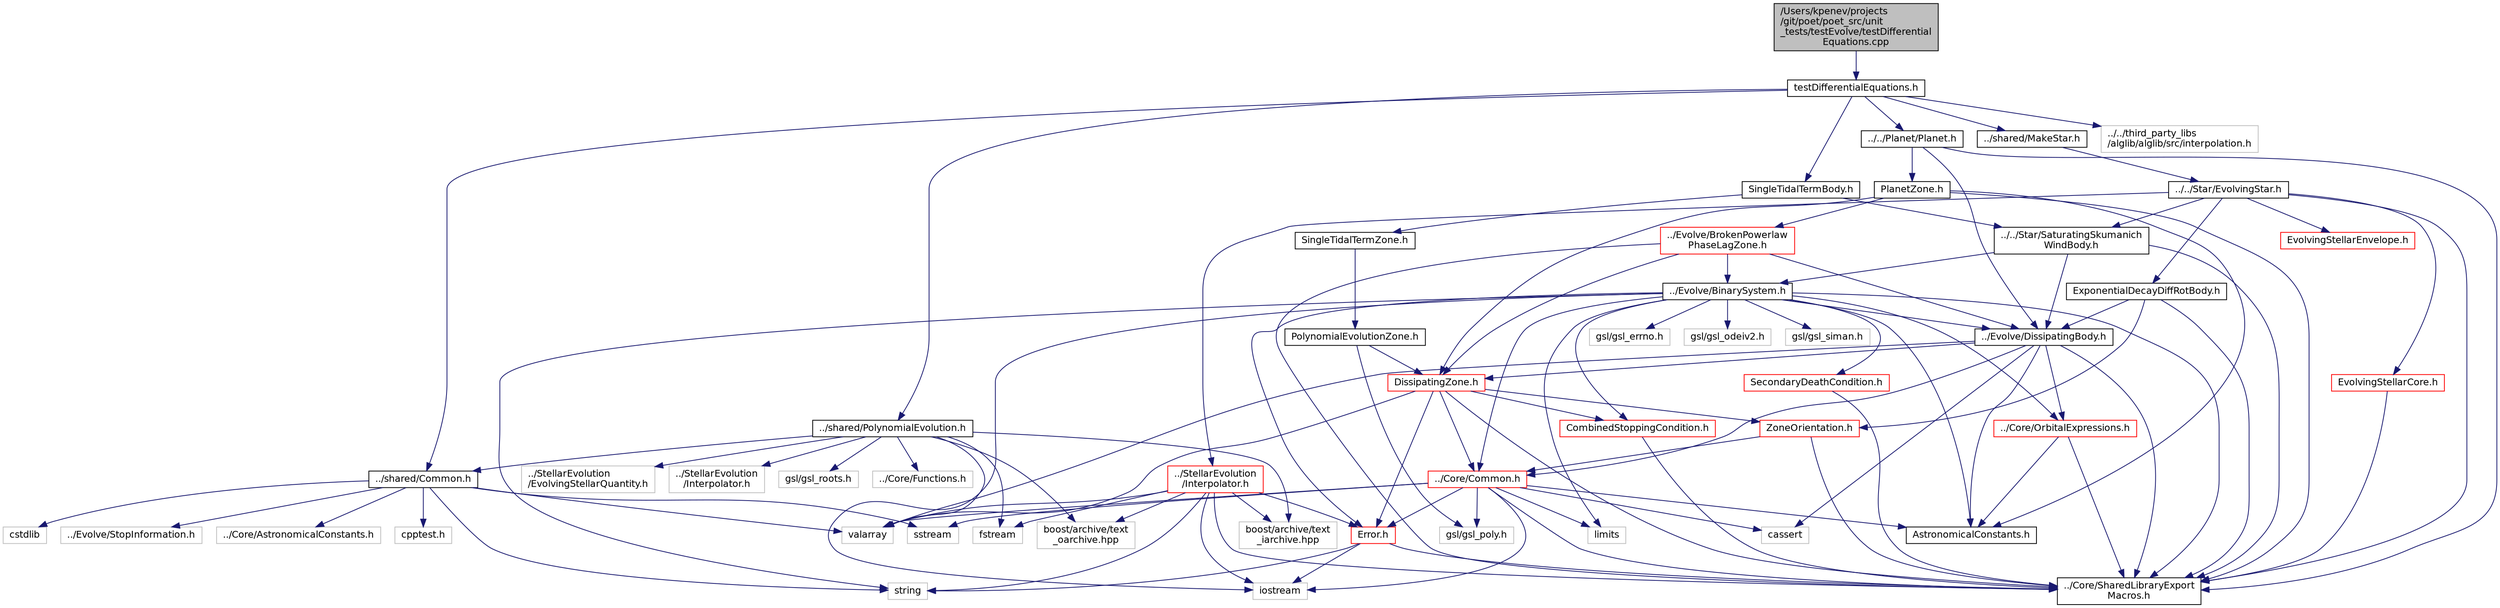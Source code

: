digraph "/Users/kpenev/projects/git/poet/poet_src/unit_tests/testEvolve/testDifferentialEquations.cpp"
{
 // INTERACTIVE_SVG=YES
  edge [fontname="Helvetica",fontsize="12",labelfontname="Helvetica",labelfontsize="12"];
  node [fontname="Helvetica",fontsize="12",shape=record];
  Node0 [label="/Users/kpenev/projects\l/git/poet/poet_src/unit\l_tests/testEvolve/testDifferential\lEquations.cpp",height=0.2,width=0.4,color="black", fillcolor="grey75", style="filled", fontcolor="black"];
  Node0 -> Node1 [color="midnightblue",fontsize="12",style="solid",fontname="Helvetica"];
  Node1 [label="testDifferentialEquations.h",height=0.2,width=0.4,color="black", fillcolor="white", style="filled",URL="$testDifferentialEquations_8h.html",tooltip="Unit tests that check the differential equations for eccentricity and semimajor against analytic expr..."];
  Node1 -> Node2 [color="midnightblue",fontsize="12",style="solid",fontname="Helvetica"];
  Node2 [label="SingleTidalTermBody.h",height=0.2,width=0.4,color="black", fillcolor="white", style="filled",URL="$SingleTidalTermBody_8h.html",tooltip="Declare a dissipative body class with a single SingleTidalTermZone. "];
  Node2 -> Node3 [color="midnightblue",fontsize="12",style="solid",fontname="Helvetica"];
  Node3 [label="../../Star/SaturatingSkumanich\lWindBody.h",height=0.2,width=0.4,color="black", fillcolor="white", style="filled",URL="$SaturatingSkumanichWindBody_8h.html",tooltip="Decrales a body subject to angular momentum loss . "];
  Node3 -> Node4 [color="midnightblue",fontsize="12",style="solid",fontname="Helvetica"];
  Node4 [label="../Core/SharedLibraryExport\lMacros.h",height=0.2,width=0.4,color="black", fillcolor="white", style="filled",URL="$SharedLibraryExportMacros_8h_source.html"];
  Node3 -> Node5 [color="midnightblue",fontsize="12",style="solid",fontname="Helvetica"];
  Node5 [label="../Evolve/DissipatingBody.h",height=0.2,width=0.4,color="black", fillcolor="white", style="filled",URL="$DissipatingBody_8h.html",tooltip="Declares the DissipatingBody class. "];
  Node5 -> Node4 [color="midnightblue",fontsize="12",style="solid",fontname="Helvetica"];
  Node5 -> Node6 [color="midnightblue",fontsize="12",style="solid",fontname="Helvetica"];
  Node6 [label="DissipatingZone.h",height=0.2,width=0.4,color="red", fillcolor="white", style="filled",URL="$DissipatingZone_8h.html",tooltip="Declares a class representing one zone of a body dissipative to tidal distortions. "];
  Node6 -> Node7 [color="midnightblue",fontsize="12",style="solid",fontname="Helvetica"];
  Node7 [label="ZoneOrientation.h",height=0.2,width=0.4,color="red", fillcolor="white", style="filled",URL="$ZoneOrientation_8h.html",tooltip="Declares a class for orientations of zones of DissipatingBody objects. "];
  Node7 -> Node4 [color="midnightblue",fontsize="12",style="solid",fontname="Helvetica"];
  Node7 -> Node11 [color="midnightblue",fontsize="12",style="solid",fontname="Helvetica"];
  Node11 [label="../Core/Common.h",height=0.2,width=0.4,color="red", fillcolor="white", style="filled",URL="$Core_2Common_8h.html",tooltip="Declaration of some general purpose utilities. "];
  Node11 -> Node13 [color="midnightblue",fontsize="12",style="solid",fontname="Helvetica"];
  Node13 [label="valarray",height=0.2,width=0.4,color="grey75", fillcolor="white", style="filled"];
  Node11 -> Node14 [color="midnightblue",fontsize="12",style="solid",fontname="Helvetica"];
  Node14 [label="limits",height=0.2,width=0.4,color="grey75", fillcolor="white", style="filled"];
  Node11 -> Node15 [color="midnightblue",fontsize="12",style="solid",fontname="Helvetica"];
  Node15 [label="sstream",height=0.2,width=0.4,color="grey75", fillcolor="white", style="filled"];
  Node11 -> Node16 [color="midnightblue",fontsize="12",style="solid",fontname="Helvetica"];
  Node16 [label="iostream",height=0.2,width=0.4,color="grey75", fillcolor="white", style="filled"];
  Node11 -> Node22 [color="midnightblue",fontsize="12",style="solid",fontname="Helvetica"];
  Node22 [label="gsl/gsl_poly.h",height=0.2,width=0.4,color="grey75", fillcolor="white", style="filled"];
  Node11 -> Node10 [color="midnightblue",fontsize="12",style="solid",fontname="Helvetica"];
  Node10 [label="cassert",height=0.2,width=0.4,color="grey75", fillcolor="white", style="filled"];
  Node11 -> Node4 [color="midnightblue",fontsize="12",style="solid",fontname="Helvetica"];
  Node11 -> Node23 [color="midnightblue",fontsize="12",style="solid",fontname="Helvetica"];
  Node23 [label="Error.h",height=0.2,width=0.4,color="red", fillcolor="white", style="filled",URL="$Error_8h.html",tooltip="Defines the exception hierarchy used by this code. "];
  Node23 -> Node4 [color="midnightblue",fontsize="12",style="solid",fontname="Helvetica"];
  Node23 -> Node16 [color="midnightblue",fontsize="12",style="solid",fontname="Helvetica"];
  Node23 -> Node25 [color="midnightblue",fontsize="12",style="solid",fontname="Helvetica"];
  Node25 [label="string",height=0.2,width=0.4,color="grey75", fillcolor="white", style="filled"];
  Node11 -> Node26 [color="midnightblue",fontsize="12",style="solid",fontname="Helvetica"];
  Node26 [label="AstronomicalConstants.h",height=0.2,width=0.4,color="black", fillcolor="white", style="filled",URL="$AstronomicalConstants_8h.html",tooltip="Defines various astronomical constants. "];
  Node6 -> Node4 [color="midnightblue",fontsize="12",style="solid",fontname="Helvetica"];
  Node6 -> Node23 [color="midnightblue",fontsize="12",style="solid",fontname="Helvetica"];
  Node6 -> Node37 [color="midnightblue",fontsize="12",style="solid",fontname="Helvetica"];
  Node37 [label="CombinedStoppingCondition.h",height=0.2,width=0.4,color="red", fillcolor="white", style="filled",URL="$CombinedStoppingCondition_8h.html",tooltip="Declares a class for a stopping condition that combines other stopping conditions. "];
  Node37 -> Node4 [color="midnightblue",fontsize="12",style="solid",fontname="Helvetica"];
  Node6 -> Node11 [color="midnightblue",fontsize="12",style="solid",fontname="Helvetica"];
  Node6 -> Node13 [color="midnightblue",fontsize="12",style="solid",fontname="Helvetica"];
  Node5 -> Node41 [color="midnightblue",fontsize="12",style="solid",fontname="Helvetica"];
  Node41 [label="../Core/OrbitalExpressions.h",height=0.2,width=0.4,color="red", fillcolor="white", style="filled",URL="$OrbitalExpressions_8h.html",tooltip="A collection of functions which calculate various quantities for two body orbits. ..."];
  Node41 -> Node4 [color="midnightblue",fontsize="12",style="solid",fontname="Helvetica"];
  Node41 -> Node26 [color="midnightblue",fontsize="12",style="solid",fontname="Helvetica"];
  Node5 -> Node26 [color="midnightblue",fontsize="12",style="solid",fontname="Helvetica"];
  Node5 -> Node11 [color="midnightblue",fontsize="12",style="solid",fontname="Helvetica"];
  Node5 -> Node13 [color="midnightblue",fontsize="12",style="solid",fontname="Helvetica"];
  Node5 -> Node10 [color="midnightblue",fontsize="12",style="solid",fontname="Helvetica"];
  Node3 -> Node42 [color="midnightblue",fontsize="12",style="solid",fontname="Helvetica"];
  Node42 [label="../Evolve/BinarySystem.h",height=0.2,width=0.4,color="black", fillcolor="white", style="filled",URL="$BinarySystem_8h.html",tooltip="Defines the BinarySystem class. "];
  Node42 -> Node4 [color="midnightblue",fontsize="12",style="solid",fontname="Helvetica"];
  Node42 -> Node5 [color="midnightblue",fontsize="12",style="solid",fontname="Helvetica"];
  Node42 -> Node37 [color="midnightblue",fontsize="12",style="solid",fontname="Helvetica"];
  Node42 -> Node43 [color="midnightblue",fontsize="12",style="solid",fontname="Helvetica"];
  Node43 [label="SecondaryDeathCondition.h",height=0.2,width=0.4,color="red", fillcolor="white", style="filled",URL="$SecondaryDeathCondition_8h.html",tooltip="Declares a stopping condition class monitoring for the death of the secondary object. "];
  Node43 -> Node4 [color="midnightblue",fontsize="12",style="solid",fontname="Helvetica"];
  Node42 -> Node26 [color="midnightblue",fontsize="12",style="solid",fontname="Helvetica"];
  Node42 -> Node11 [color="midnightblue",fontsize="12",style="solid",fontname="Helvetica"];
  Node42 -> Node41 [color="midnightblue",fontsize="12",style="solid",fontname="Helvetica"];
  Node42 -> Node23 [color="midnightblue",fontsize="12",style="solid",fontname="Helvetica"];
  Node42 -> Node44 [color="midnightblue",fontsize="12",style="solid",fontname="Helvetica"];
  Node44 [label="gsl/gsl_errno.h",height=0.2,width=0.4,color="grey75", fillcolor="white", style="filled"];
  Node42 -> Node45 [color="midnightblue",fontsize="12",style="solid",fontname="Helvetica"];
  Node45 [label="gsl/gsl_odeiv2.h",height=0.2,width=0.4,color="grey75", fillcolor="white", style="filled"];
  Node42 -> Node46 [color="midnightblue",fontsize="12",style="solid",fontname="Helvetica"];
  Node46 [label="gsl/gsl_siman.h",height=0.2,width=0.4,color="grey75", fillcolor="white", style="filled"];
  Node42 -> Node25 [color="midnightblue",fontsize="12",style="solid",fontname="Helvetica"];
  Node42 -> Node14 [color="midnightblue",fontsize="12",style="solid",fontname="Helvetica"];
  Node42 -> Node16 [color="midnightblue",fontsize="12",style="solid",fontname="Helvetica"];
  Node2 -> Node47 [color="midnightblue",fontsize="12",style="solid",fontname="Helvetica"];
  Node47 [label="SingleTidalTermZone.h",height=0.2,width=0.4,color="black", fillcolor="white", style="filled",URL="$SingleTidalTermZone_8h.html",tooltip="Declare a dissipative zone class with polynomial evolution with only a single tidel term having non-z..."];
  Node47 -> Node48 [color="midnightblue",fontsize="12",style="solid",fontname="Helvetica"];
  Node48 [label="PolynomialEvolutionZone.h",height=0.2,width=0.4,color="black", fillcolor="white", style="filled",URL="$PolynomialEvolutionZone_8h.html",tooltip="Declare a dissipative zone class where the mass and radius evolution are given by a polynomial..."];
  Node48 -> Node6 [color="midnightblue",fontsize="12",style="solid",fontname="Helvetica"];
  Node48 -> Node22 [color="midnightblue",fontsize="12",style="solid",fontname="Helvetica"];
  Node1 -> Node49 [color="midnightblue",fontsize="12",style="solid",fontname="Helvetica"];
  Node49 [label="../shared/Common.h",height=0.2,width=0.4,color="black", fillcolor="white", style="filled",URL="$unit__tests_2shared_2Common_8h.html",tooltip="Functions and classes of general use for all unit tests. "];
  Node49 -> Node50 [color="midnightblue",fontsize="12",style="solid",fontname="Helvetica"];
  Node50 [label="../Evolve/StopInformation.h",height=0.2,width=0.4,color="grey75", fillcolor="white", style="filled"];
  Node49 -> Node51 [color="midnightblue",fontsize="12",style="solid",fontname="Helvetica"];
  Node51 [label="../Core/AstronomicalConstants.h",height=0.2,width=0.4,color="grey75", fillcolor="white", style="filled"];
  Node49 -> Node52 [color="midnightblue",fontsize="12",style="solid",fontname="Helvetica"];
  Node52 [label="cpptest.h",height=0.2,width=0.4,color="grey75", fillcolor="white", style="filled"];
  Node49 -> Node13 [color="midnightblue",fontsize="12",style="solid",fontname="Helvetica"];
  Node49 -> Node15 [color="midnightblue",fontsize="12",style="solid",fontname="Helvetica"];
  Node49 -> Node53 [color="midnightblue",fontsize="12",style="solid",fontname="Helvetica"];
  Node53 [label="cstdlib",height=0.2,width=0.4,color="grey75", fillcolor="white", style="filled"];
  Node49 -> Node25 [color="midnightblue",fontsize="12",style="solid",fontname="Helvetica"];
  Node1 -> Node54 [color="midnightblue",fontsize="12",style="solid",fontname="Helvetica"];
  Node54 [label="../shared/PolynomialEvolution.h",height=0.2,width=0.4,color="black", fillcolor="white", style="filled",URL="$PolynomialEvolution_8h_source.html"];
  Node54 -> Node55 [color="midnightblue",fontsize="12",style="solid",fontname="Helvetica"];
  Node55 [label="../Core/Functions.h",height=0.2,width=0.4,color="grey75", fillcolor="white", style="filled"];
  Node54 -> Node56 [color="midnightblue",fontsize="12",style="solid",fontname="Helvetica"];
  Node56 [label="../StellarEvolution\l/EvolvingStellarQuantity.h",height=0.2,width=0.4,color="grey75", fillcolor="white", style="filled"];
  Node54 -> Node57 [color="midnightblue",fontsize="12",style="solid",fontname="Helvetica"];
  Node57 [label="../StellarEvolution\l/Interpolator.h",height=0.2,width=0.4,color="grey75", fillcolor="white", style="filled"];
  Node54 -> Node49 [color="midnightblue",fontsize="12",style="solid",fontname="Helvetica"];
  Node54 -> Node13 [color="midnightblue",fontsize="12",style="solid",fontname="Helvetica"];
  Node54 -> Node58 [color="midnightblue",fontsize="12",style="solid",fontname="Helvetica"];
  Node58 [label="gsl/gsl_roots.h",height=0.2,width=0.4,color="grey75", fillcolor="white", style="filled"];
  Node54 -> Node33 [color="midnightblue",fontsize="12",style="solid",fontname="Helvetica"];
  Node33 [label="fstream",height=0.2,width=0.4,color="grey75", fillcolor="white", style="filled"];
  Node54 -> Node59 [color="midnightblue",fontsize="12",style="solid",fontname="Helvetica"];
  Node59 [label="boost/archive/text\l_oarchive.hpp",height=0.2,width=0.4,color="grey75", fillcolor="white", style="filled"];
  Node54 -> Node60 [color="midnightblue",fontsize="12",style="solid",fontname="Helvetica"];
  Node60 [label="boost/archive/text\l_iarchive.hpp",height=0.2,width=0.4,color="grey75", fillcolor="white", style="filled"];
  Node1 -> Node61 [color="midnightblue",fontsize="12",style="solid",fontname="Helvetica"];
  Node61 [label="../shared/MakeStar.h",height=0.2,width=0.4,color="black", fillcolor="white", style="filled",URL="$MakeStar_8h.html",tooltip="Declares functions for creating stars used by unit tests. "];
  Node61 -> Node62 [color="midnightblue",fontsize="12",style="solid",fontname="Helvetica"];
  Node62 [label="../../Star/EvolvingStar.h",height=0.2,width=0.4,color="black", fillcolor="white", style="filled",URL="$EvolvingStar_8h.html",tooltip="Declares the class for stars that user pre-tabulated stellar evolution tracks. "];
  Node62 -> Node4 [color="midnightblue",fontsize="12",style="solid",fontname="Helvetica"];
  Node62 -> Node3 [color="midnightblue",fontsize="12",style="solid",fontname="Helvetica"];
  Node62 -> Node63 [color="midnightblue",fontsize="12",style="solid",fontname="Helvetica"];
  Node63 [label="ExponentialDecayDiffRotBody.h",height=0.2,width=0.4,color="black", fillcolor="white", style="filled",URL="$ExponentialDecayDiffRotBody_8h.html",tooltip="Declares a DissipatingBody with exponentially decaying differential rotation coupling. "];
  Node63 -> Node4 [color="midnightblue",fontsize="12",style="solid",fontname="Helvetica"];
  Node63 -> Node5 [color="midnightblue",fontsize="12",style="solid",fontname="Helvetica"];
  Node63 -> Node7 [color="midnightblue",fontsize="12",style="solid",fontname="Helvetica"];
  Node62 -> Node64 [color="midnightblue",fontsize="12",style="solid",fontname="Helvetica"];
  Node64 [label="../StellarEvolution\l/Interpolator.h",height=0.2,width=0.4,color="red", fillcolor="white", style="filled",URL="$Interpolator_8h.html",tooltip="Defines the StellarEvolution class needed for interpolating among stellar evolution tracks..."];
  Node64 -> Node4 [color="midnightblue",fontsize="12",style="solid",fontname="Helvetica"];
  Node64 -> Node23 [color="midnightblue",fontsize="12",style="solid",fontname="Helvetica"];
  Node64 -> Node13 [color="midnightblue",fontsize="12",style="solid",fontname="Helvetica"];
  Node64 -> Node25 [color="midnightblue",fontsize="12",style="solid",fontname="Helvetica"];
  Node64 -> Node16 [color="midnightblue",fontsize="12",style="solid",fontname="Helvetica"];
  Node64 -> Node33 [color="midnightblue",fontsize="12",style="solid",fontname="Helvetica"];
  Node64 -> Node59 [color="midnightblue",fontsize="12",style="solid",fontname="Helvetica"];
  Node64 -> Node60 [color="midnightblue",fontsize="12",style="solid",fontname="Helvetica"];
  Node62 -> Node86 [color="midnightblue",fontsize="12",style="solid",fontname="Helvetica"];
  Node86 [label="EvolvingStellarCore.h",height=0.2,width=0.4,color="red", fillcolor="white", style="filled",URL="$EvolvingStellarCore_8h.html",tooltip="Declaration of the class representing stellar cores. "];
  Node86 -> Node4 [color="midnightblue",fontsize="12",style="solid",fontname="Helvetica"];
  Node62 -> Node92 [color="midnightblue",fontsize="12",style="solid",fontname="Helvetica"];
  Node92 [label="EvolvingStellarEnvelope.h",height=0.2,width=0.4,color="red", fillcolor="white", style="filled",URL="$EvolvingStellarEnvelope_8h.html",tooltip="Declares a class representing convective zones in low mass evolving stars or the whole star for high ..."];
  Node1 -> Node93 [color="midnightblue",fontsize="12",style="solid",fontname="Helvetica"];
  Node93 [label="../../Planet/Planet.h",height=0.2,width=0.4,color="black", fillcolor="white", style="filled",URL="$Planet_8h.html",tooltip="Declares a class for planets that are always locked to the orbit. "];
  Node93 -> Node4 [color="midnightblue",fontsize="12",style="solid",fontname="Helvetica"];
  Node93 -> Node94 [color="midnightblue",fontsize="12",style="solid",fontname="Helvetica"];
  Node94 [label="PlanetZone.h",height=0.2,width=0.4,color="black", fillcolor="white", style="filled",URL="$PlanetZone_8h.html",tooltip="Declares a class for the single zone of LockedPlanet objects. "];
  Node94 -> Node4 [color="midnightblue",fontsize="12",style="solid",fontname="Helvetica"];
  Node94 -> Node6 [color="midnightblue",fontsize="12",style="solid",fontname="Helvetica"];
  Node94 -> Node26 [color="midnightblue",fontsize="12",style="solid",fontname="Helvetica"];
  Node94 -> Node88 [color="midnightblue",fontsize="12",style="solid",fontname="Helvetica"];
  Node88 [label="../Evolve/BrokenPowerlaw\lPhaseLagZone.h",height=0.2,width=0.4,color="red", fillcolor="white", style="filled",URL="$BrokenPowerlawPhaseLagZone_8h.html",tooltip="Declares the class that provides the phase lag function to DissipatingZone objects. "];
  Node88 -> Node4 [color="midnightblue",fontsize="12",style="solid",fontname="Helvetica"];
  Node88 -> Node6 [color="midnightblue",fontsize="12",style="solid",fontname="Helvetica"];
  Node88 -> Node5 [color="midnightblue",fontsize="12",style="solid",fontname="Helvetica"];
  Node88 -> Node42 [color="midnightblue",fontsize="12",style="solid",fontname="Helvetica"];
  Node93 -> Node5 [color="midnightblue",fontsize="12",style="solid",fontname="Helvetica"];
  Node1 -> Node95 [color="midnightblue",fontsize="12",style="solid",fontname="Helvetica"];
  Node95 [label="../../third_party_libs\l/alglib/alglib/src/interpolation.h",height=0.2,width=0.4,color="grey75", fillcolor="white", style="filled"];
}
